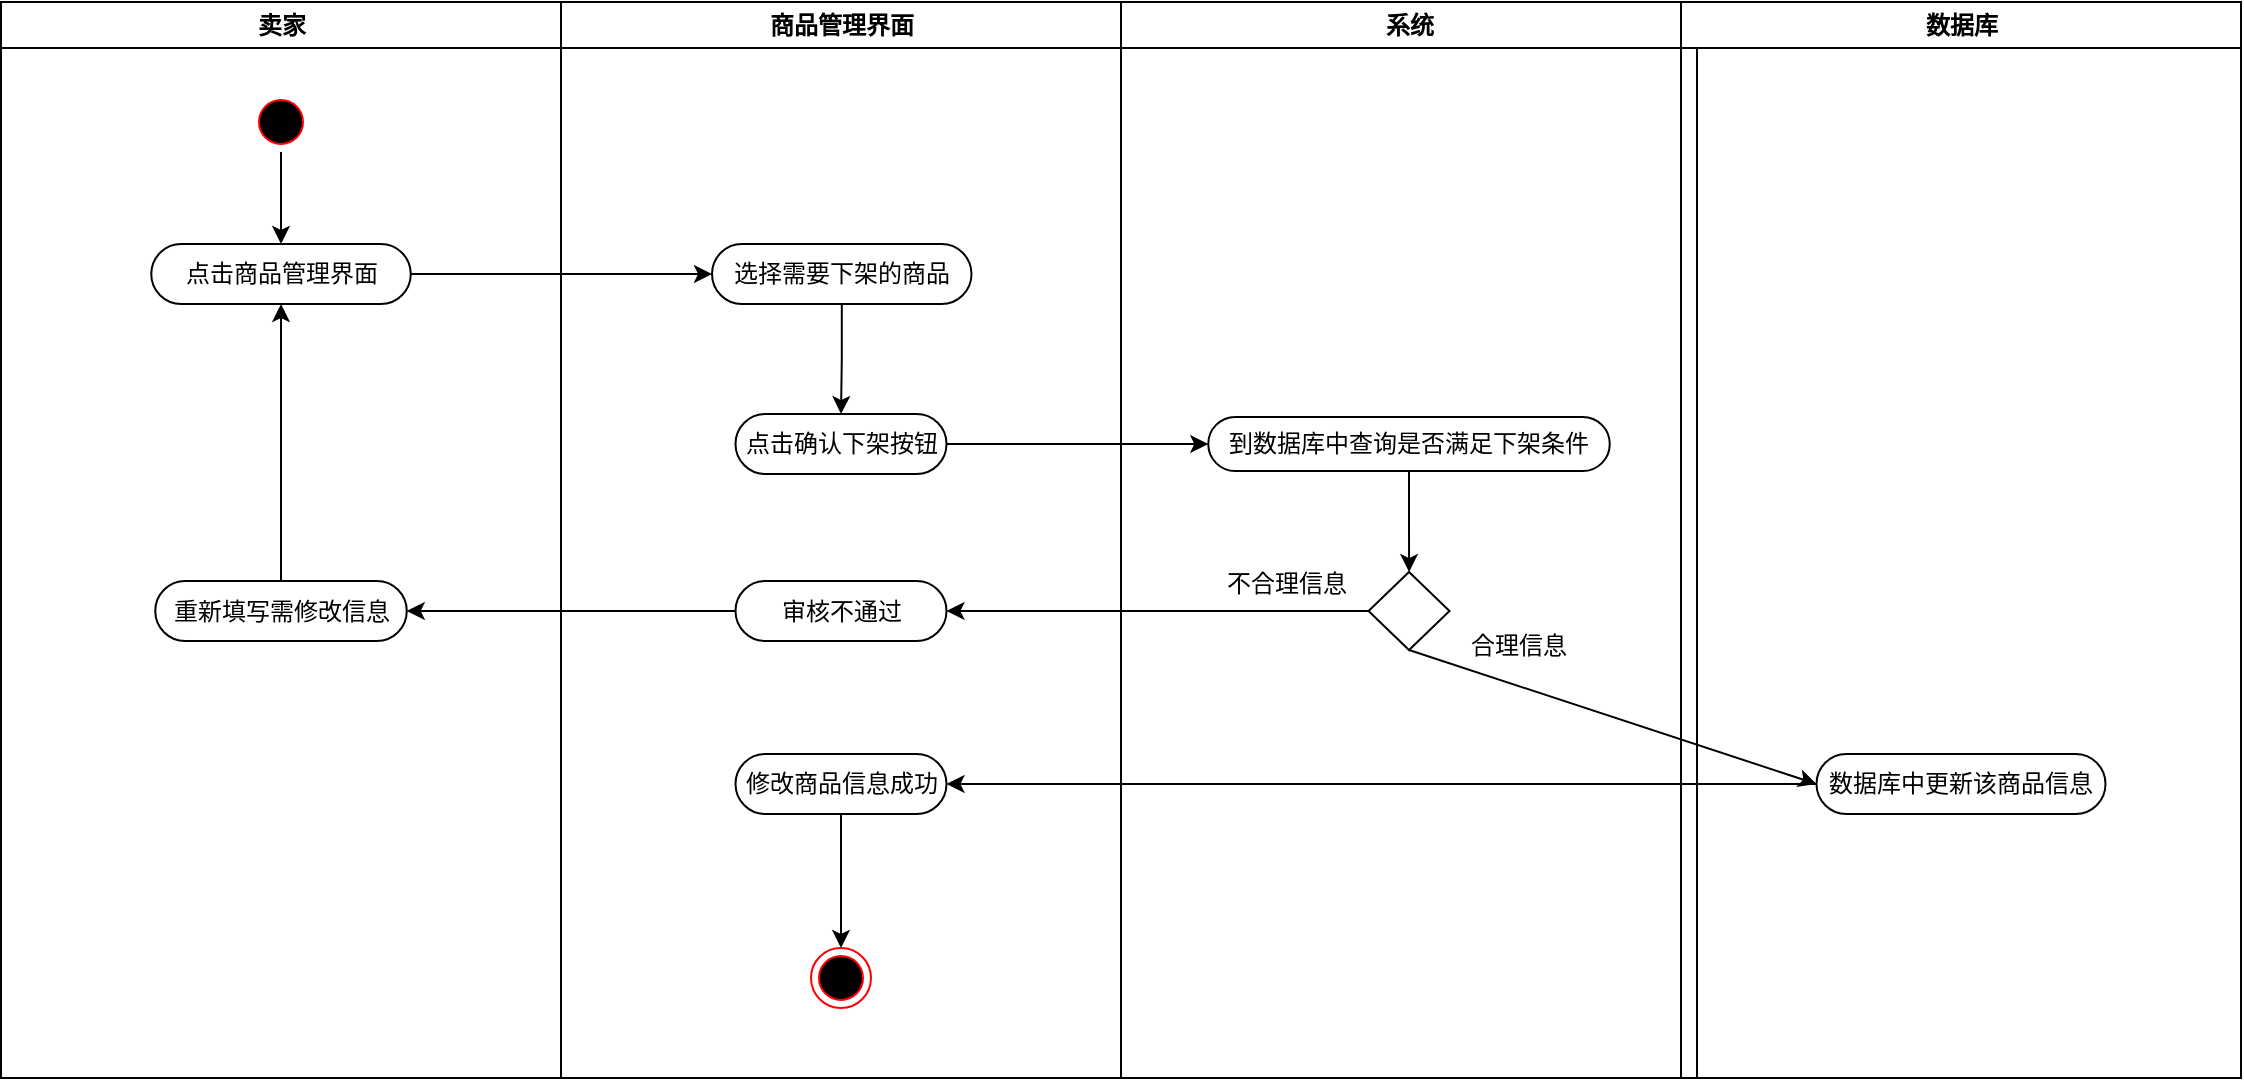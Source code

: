 <mxfile version="17.4.5" type="github">
  <diagram id="v3pNUCT2vnQm8bQTQVUx" name="第 1 页">
    <mxGraphModel dx="1276" dy="611" grid="0" gridSize="10" guides="1" tooltips="1" connect="1" arrows="1" fold="1" page="1" pageScale="1" pageWidth="1169" pageHeight="827" math="0" shadow="0">
      <root>
        <mxCell id="0" />
        <mxCell id="1" parent="0" />
        <mxCell id="vuKDmV6EnGHZobsBWFM1-1" value="卖家" style="swimlane;whiteSpace=wrap" vertex="1" parent="1">
          <mxGeometry x="164.5" y="128" width="280" height="538" as="geometry" />
        </mxCell>
        <mxCell id="vuKDmV6EnGHZobsBWFM1-2" style="edgeStyle=orthogonalEdgeStyle;rounded=0;orthogonalLoop=1;jettySize=auto;html=1;entryX=0.5;entryY=0;entryDx=0;entryDy=0;" edge="1" parent="vuKDmV6EnGHZobsBWFM1-1" source="vuKDmV6EnGHZobsBWFM1-3" target="vuKDmV6EnGHZobsBWFM1-4">
          <mxGeometry relative="1" as="geometry" />
        </mxCell>
        <mxCell id="vuKDmV6EnGHZobsBWFM1-3" value="" style="ellipse;shape=startState;fillColor=#000000;strokeColor=#ff0000;" vertex="1" parent="vuKDmV6EnGHZobsBWFM1-1">
          <mxGeometry x="125" y="45" width="30" height="30" as="geometry" />
        </mxCell>
        <mxCell id="vuKDmV6EnGHZobsBWFM1-4" value="点击商品管理界面" style="rounded=1;whiteSpace=wrap;html=1;arcSize=50;" vertex="1" parent="vuKDmV6EnGHZobsBWFM1-1">
          <mxGeometry x="75.13" y="121" width="129.75" height="30" as="geometry" />
        </mxCell>
        <mxCell id="vuKDmV6EnGHZobsBWFM1-5" style="edgeStyle=orthogonalEdgeStyle;rounded=0;orthogonalLoop=1;jettySize=auto;html=1;entryX=0.5;entryY=1;entryDx=0;entryDy=0;" edge="1" parent="vuKDmV6EnGHZobsBWFM1-1" source="vuKDmV6EnGHZobsBWFM1-6" target="vuKDmV6EnGHZobsBWFM1-4">
          <mxGeometry relative="1" as="geometry" />
        </mxCell>
        <mxCell id="vuKDmV6EnGHZobsBWFM1-6" value="重新填写需修改信息" style="rounded=1;whiteSpace=wrap;html=1;arcSize=50;" vertex="1" parent="vuKDmV6EnGHZobsBWFM1-1">
          <mxGeometry x="77.13" y="289.5" width="125.75" height="30" as="geometry" />
        </mxCell>
        <mxCell id="vuKDmV6EnGHZobsBWFM1-7" value="商品管理界面" style="swimlane;whiteSpace=wrap" vertex="1" parent="1">
          <mxGeometry x="444.5" y="128" width="280" height="538" as="geometry" />
        </mxCell>
        <mxCell id="vuKDmV6EnGHZobsBWFM1-8" style="edgeStyle=orthogonalEdgeStyle;rounded=0;orthogonalLoop=1;jettySize=auto;html=1;entryX=0.5;entryY=0;entryDx=0;entryDy=0;" edge="1" parent="vuKDmV6EnGHZobsBWFM1-7" source="vuKDmV6EnGHZobsBWFM1-9" target="vuKDmV6EnGHZobsBWFM1-10">
          <mxGeometry relative="1" as="geometry" />
        </mxCell>
        <mxCell id="vuKDmV6EnGHZobsBWFM1-9" value="选择需要下架的商品" style="rounded=1;whiteSpace=wrap;html=1;arcSize=50;" vertex="1" parent="vuKDmV6EnGHZobsBWFM1-7">
          <mxGeometry x="75.5" y="121" width="129.75" height="30" as="geometry" />
        </mxCell>
        <mxCell id="vuKDmV6EnGHZobsBWFM1-10" value="点击确认下架按钮" style="rounded=1;whiteSpace=wrap;html=1;arcSize=50;" vertex="1" parent="vuKDmV6EnGHZobsBWFM1-7">
          <mxGeometry x="87.25" y="206" width="105.5" height="30" as="geometry" />
        </mxCell>
        <mxCell id="vuKDmV6EnGHZobsBWFM1-11" value="审核不通过" style="rounded=1;whiteSpace=wrap;html=1;arcSize=50;" vertex="1" parent="vuKDmV6EnGHZobsBWFM1-7">
          <mxGeometry x="87.25" y="289.5" width="105.5" height="30" as="geometry" />
        </mxCell>
        <mxCell id="vuKDmV6EnGHZobsBWFM1-12" value="" style="ellipse;html=1;shape=endState;fillColor=#000000;strokeColor=#ff0000;" vertex="1" parent="vuKDmV6EnGHZobsBWFM1-7">
          <mxGeometry x="125" y="473" width="30" height="30" as="geometry" />
        </mxCell>
        <mxCell id="vuKDmV6EnGHZobsBWFM1-13" style="edgeStyle=none;rounded=0;orthogonalLoop=1;jettySize=auto;html=1;entryX=0.5;entryY=0;entryDx=0;entryDy=0;" edge="1" parent="vuKDmV6EnGHZobsBWFM1-7" source="vuKDmV6EnGHZobsBWFM1-14" target="vuKDmV6EnGHZobsBWFM1-12">
          <mxGeometry relative="1" as="geometry" />
        </mxCell>
        <mxCell id="vuKDmV6EnGHZobsBWFM1-14" value="修改商品信息成功" style="rounded=1;whiteSpace=wrap;html=1;arcSize=50;" vertex="1" parent="vuKDmV6EnGHZobsBWFM1-7">
          <mxGeometry x="87.25" y="376" width="105.5" height="30" as="geometry" />
        </mxCell>
        <mxCell id="vuKDmV6EnGHZobsBWFM1-15" value="系统" style="swimlane;whiteSpace=wrap;startSize=23;" vertex="1" parent="1">
          <mxGeometry x="724.5" y="128" width="288" height="538" as="geometry" />
        </mxCell>
        <mxCell id="vuKDmV6EnGHZobsBWFM1-16" style="edgeStyle=orthogonalEdgeStyle;rounded=0;orthogonalLoop=1;jettySize=auto;html=1;" edge="1" parent="vuKDmV6EnGHZobsBWFM1-15" source="vuKDmV6EnGHZobsBWFM1-17" target="vuKDmV6EnGHZobsBWFM1-18">
          <mxGeometry relative="1" as="geometry" />
        </mxCell>
        <mxCell id="vuKDmV6EnGHZobsBWFM1-17" value="到数据库中查询是否满足下架条件" style="rounded=1;whiteSpace=wrap;html=1;arcSize=50;" vertex="1" parent="vuKDmV6EnGHZobsBWFM1-15">
          <mxGeometry x="43.63" y="207.5" width="200.75" height="27" as="geometry" />
        </mxCell>
        <mxCell id="vuKDmV6EnGHZobsBWFM1-18" value="" style="rhombus;whiteSpace=wrap;html=1;" vertex="1" parent="vuKDmV6EnGHZobsBWFM1-15">
          <mxGeometry x="123.76" y="285" width="40.5" height="39" as="geometry" />
        </mxCell>
        <mxCell id="vuKDmV6EnGHZobsBWFM1-19" value="合理信息" style="text;html=1;align=center;verticalAlign=middle;resizable=0;points=[];autosize=1;strokeColor=none;fillColor=none;" vertex="1" parent="vuKDmV6EnGHZobsBWFM1-15">
          <mxGeometry x="169.5" y="313" width="58" height="18" as="geometry" />
        </mxCell>
        <mxCell id="vuKDmV6EnGHZobsBWFM1-20" value="不合理信息" style="text;html=1;align=center;verticalAlign=middle;resizable=0;points=[];autosize=1;strokeColor=none;fillColor=none;" vertex="1" parent="vuKDmV6EnGHZobsBWFM1-15">
          <mxGeometry x="47.5" y="282" width="70" height="18" as="geometry" />
        </mxCell>
        <mxCell id="vuKDmV6EnGHZobsBWFM1-21" value="数据库" style="swimlane;whiteSpace=wrap" vertex="1" parent="1">
          <mxGeometry x="1004.5" y="128" width="280" height="538" as="geometry" />
        </mxCell>
        <mxCell id="vuKDmV6EnGHZobsBWFM1-22" value="数据库中更新该商品信息" style="rounded=1;whiteSpace=wrap;html=1;arcSize=50;" vertex="1" parent="vuKDmV6EnGHZobsBWFM1-21">
          <mxGeometry x="67.75" y="376" width="144.5" height="30" as="geometry" />
        </mxCell>
        <mxCell id="vuKDmV6EnGHZobsBWFM1-23" style="edgeStyle=orthogonalEdgeStyle;rounded=0;orthogonalLoop=1;jettySize=auto;html=1;entryX=0;entryY=0.5;entryDx=0;entryDy=0;" edge="1" parent="1" source="vuKDmV6EnGHZobsBWFM1-4" target="vuKDmV6EnGHZobsBWFM1-9">
          <mxGeometry relative="1" as="geometry" />
        </mxCell>
        <mxCell id="vuKDmV6EnGHZobsBWFM1-24" style="edgeStyle=orthogonalEdgeStyle;rounded=0;orthogonalLoop=1;jettySize=auto;html=1;entryX=0;entryY=0.5;entryDx=0;entryDy=0;" edge="1" parent="1" source="vuKDmV6EnGHZobsBWFM1-10" target="vuKDmV6EnGHZobsBWFM1-17">
          <mxGeometry relative="1" as="geometry" />
        </mxCell>
        <mxCell id="vuKDmV6EnGHZobsBWFM1-25" style="edgeStyle=orthogonalEdgeStyle;rounded=0;orthogonalLoop=1;jettySize=auto;html=1;entryX=1;entryY=0.5;entryDx=0;entryDy=0;" edge="1" parent="1" source="vuKDmV6EnGHZobsBWFM1-18" target="vuKDmV6EnGHZobsBWFM1-11">
          <mxGeometry relative="1" as="geometry" />
        </mxCell>
        <mxCell id="vuKDmV6EnGHZobsBWFM1-26" style="rounded=0;orthogonalLoop=1;jettySize=auto;html=1;entryX=0;entryY=0.5;entryDx=0;entryDy=0;exitX=0.5;exitY=1;exitDx=0;exitDy=0;" edge="1" parent="1" source="vuKDmV6EnGHZobsBWFM1-18" target="vuKDmV6EnGHZobsBWFM1-22">
          <mxGeometry relative="1" as="geometry" />
        </mxCell>
        <mxCell id="vuKDmV6EnGHZobsBWFM1-27" style="edgeStyle=orthogonalEdgeStyle;rounded=0;orthogonalLoop=1;jettySize=auto;html=1;entryX=1;entryY=0.5;entryDx=0;entryDy=0;" edge="1" parent="1" source="vuKDmV6EnGHZobsBWFM1-11" target="vuKDmV6EnGHZobsBWFM1-6">
          <mxGeometry relative="1" as="geometry" />
        </mxCell>
        <mxCell id="vuKDmV6EnGHZobsBWFM1-28" style="edgeStyle=none;rounded=0;orthogonalLoop=1;jettySize=auto;html=1;entryX=1;entryY=0.5;entryDx=0;entryDy=0;" edge="1" parent="1" source="vuKDmV6EnGHZobsBWFM1-22" target="vuKDmV6EnGHZobsBWFM1-14">
          <mxGeometry relative="1" as="geometry" />
        </mxCell>
      </root>
    </mxGraphModel>
  </diagram>
</mxfile>
